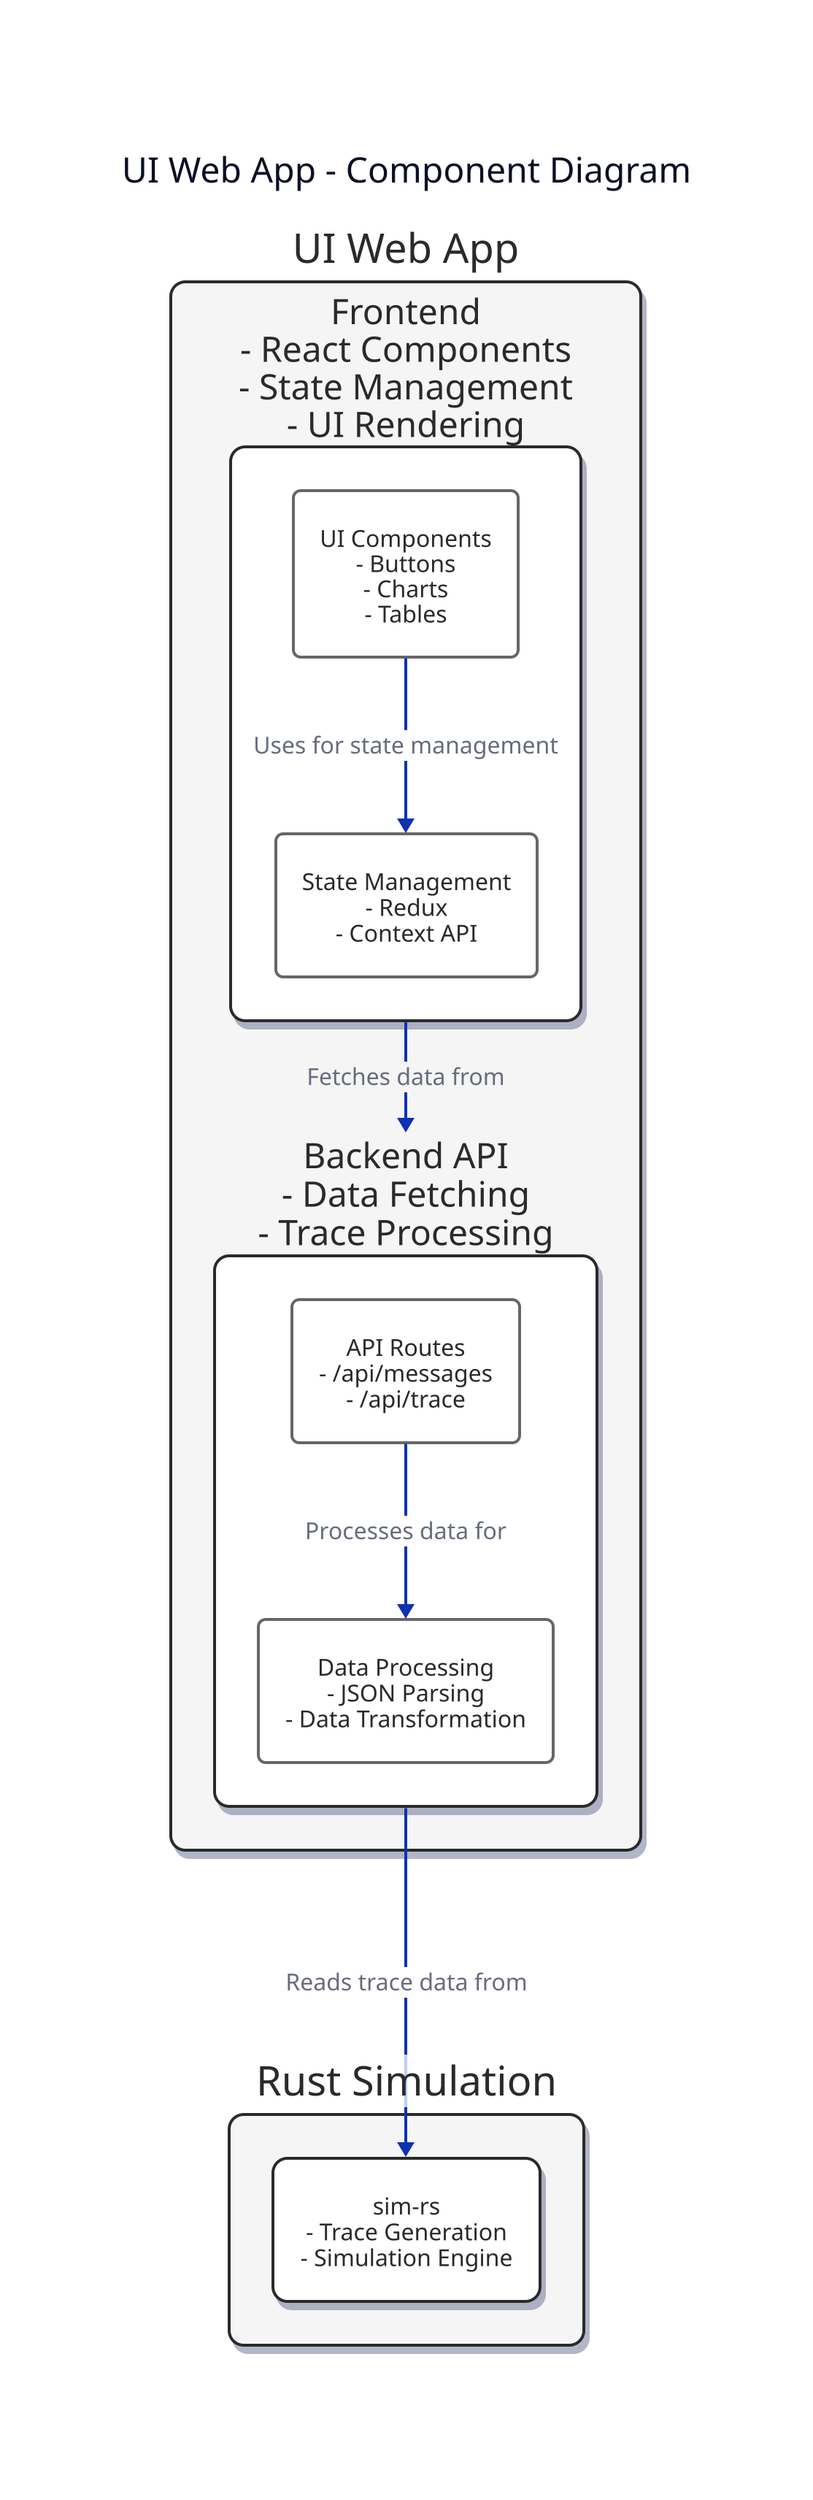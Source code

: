 title: {
  label: "UI Web App - Component Diagram"
  near: top-center
  shape: text
  style.font-size: 24
  style.bold: true
}

# Styles
classes: {
  component: {
    style: {
      stroke: "#2a2a2a"
      fill: "#ffffff"
      font-color: "#2a2a2a"
      border-radius: 10
      shadow: true
    }
  }
  container: {
    style: {
      stroke: "#2a2a2a"
      fill: "#f5f5f5"
      font-color: "#2a2a2a"
      border-radius: 10
      shadow: true
    }
  }
  subcomponent: {
    style: {
      stroke: "#666666"
      fill: "#ffffff"
      font-color: "#2a2a2a"
      border-radius: 5
      shadow: false
    }
  }
}

# Main Containers
ui-app: {
  class: container
  label: "UI Web App"

  frontend: {
    class: component
    label: "Frontend\n- React Components\n- State Management\n- UI Rendering"

    components: {
      class: subcomponent
      label: "UI Components\n- Buttons\n- Charts\n- Tables"
    }

    state: {
      class: subcomponent
      label: "State Management\n- Redux\n- Context API"
    }
  }

  backend: {
    class: component
    label: "Backend API\n- Data Fetching\n- Trace Processing"

    api_routes: {
      class: subcomponent
      label: "API Routes\n- /api/messages\n- /api/trace"
    }

    data_processing: {
      class: subcomponent
      label: "Data Processing\n- JSON Parsing\n- Data Transformation"
    }
  }
}

external-systems: {
  class: container
  label: "Rust Simulation"

  sim-rs: {
    class: component
    label: "sim-rs\n- Trace Generation\n- Simulation Engine"
  }
}

# Relationships
ui-app.frontend -> ui-app.backend: "Fetches data from"
ui-app.backend -> external-systems.sim-rs: "Reads trace data from"
ui-app.frontend.components -> ui-app.frontend.state: "Uses for state management"
ui-app.backend.api_routes -> ui-app.backend.data_processing: "Processes data for"
